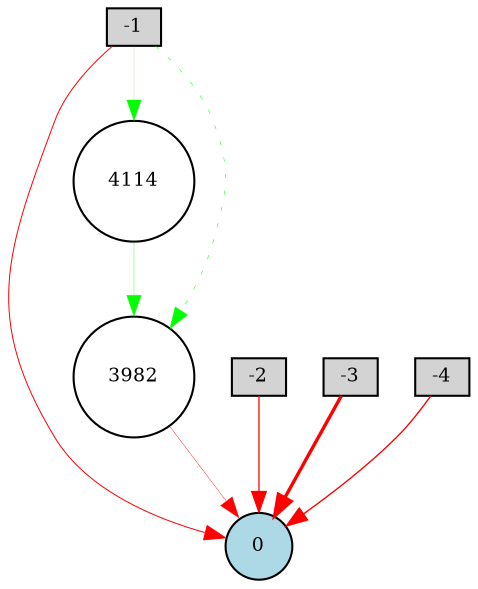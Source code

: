 digraph {
	node [fontsize=9 height=0.2 shape=circle width=0.2]
	-1 [fillcolor=lightgray shape=box style=filled]
	-2 [fillcolor=lightgray shape=box style=filled]
	-3 [fillcolor=lightgray shape=box style=filled]
	-4 [fillcolor=lightgray shape=box style=filled]
	0 [fillcolor=lightblue style=filled]
	4114 [fillcolor=white style=filled]
	3982 [fillcolor=white style=filled]
	-1 -> 4114 [color=green penwidth=0.10285866347684687 style=solid]
	3982 -> 0 [color=red penwidth=0.19027803520347186 style=solid]
	-4 -> 0 [color=red penwidth=0.6535055343328566 style=solid]
	-1 -> 3982 [color=green penwidth=0.25080158181119905 style=dotted]
	4114 -> 3982 [color=green penwidth=0.16038800559746552 style=solid]
	-1 -> 0 [color=red penwidth=0.4767012895977143 style=solid]
	-3 -> 0 [color=red penwidth=1.6165159489807372 style=solid]
	-2 -> 0 [color=red penwidth=0.6095073759914956 style=solid]
}
